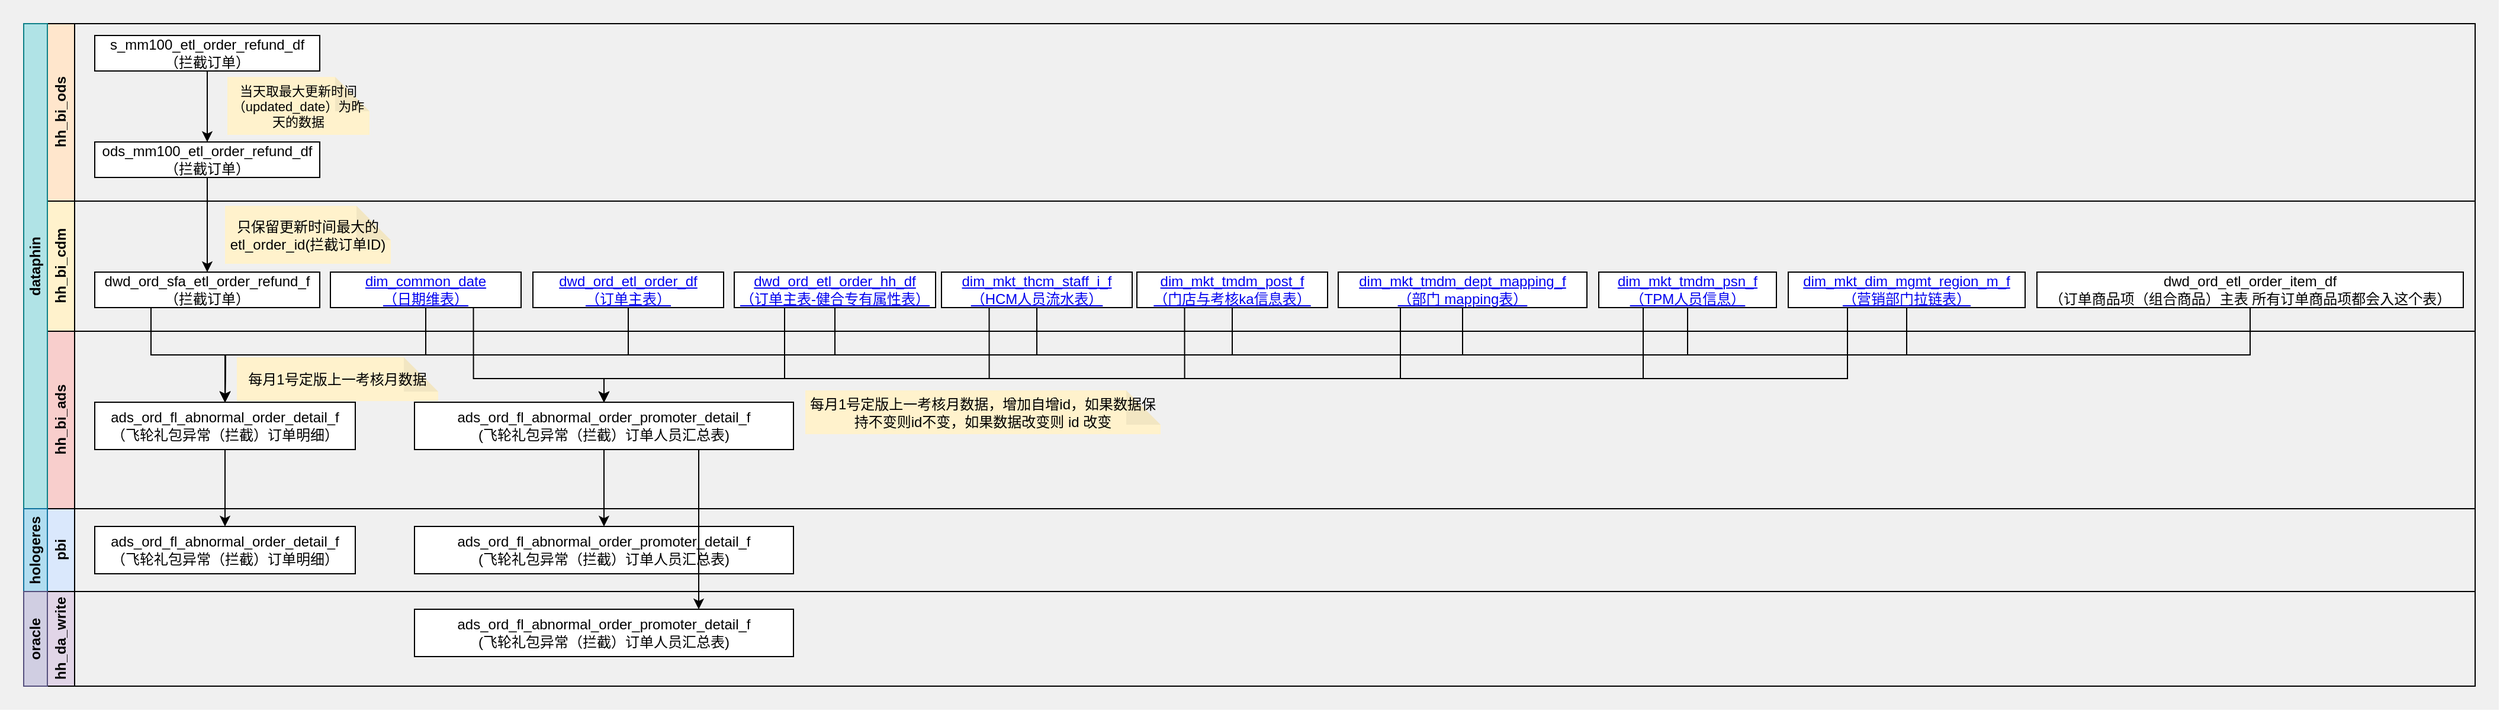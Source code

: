 <mxfile version="21.6.2" type="github">
  <diagram name="第 1 页" id="W7eOPhaJ4Ei6F-bufZJW">
    <mxGraphModel dx="934" dy="506" grid="1" gridSize="10" guides="1" tooltips="1" connect="1" arrows="1" fold="1" page="1" pageScale="1" pageWidth="827" pageHeight="1169" math="0" shadow="0">
      <root>
        <mxCell id="0" />
        <mxCell id="1" parent="0" />
        <mxCell id="lXMl_YHLxqOZ7pYVYOxI-110" value="" style="rounded=0;whiteSpace=wrap;html=1;fillColor=#F0F0F0;strokeColor=none;" vertex="1" parent="1">
          <mxGeometry x="40" y="70" width="2110" height="600" as="geometry" />
        </mxCell>
        <mxCell id="lXMl_YHLxqOZ7pYVYOxI-1" value="hh_bi_ods" style="swimlane;horizontal=0;whiteSpace=wrap;html=1;startSize=23;collapsible=0;fillColor=#ffe6cc;strokeColor=default;" vertex="1" parent="1">
          <mxGeometry x="80" y="90" width="2050" height="150" as="geometry" />
        </mxCell>
        <mxCell id="lXMl_YHLxqOZ7pYVYOxI-6" style="edgeStyle=orthogonalEdgeStyle;rounded=0;orthogonalLoop=1;jettySize=auto;html=1;exitX=0.5;exitY=1;exitDx=0;exitDy=0;entryX=0.5;entryY=0;entryDx=0;entryDy=0;" edge="1" parent="lXMl_YHLxqOZ7pYVYOxI-1" source="lXMl_YHLxqOZ7pYVYOxI-2" target="lXMl_YHLxqOZ7pYVYOxI-5">
          <mxGeometry relative="1" as="geometry" />
        </mxCell>
        <mxCell id="lXMl_YHLxqOZ7pYVYOxI-2" value="s_mm100_etl_order_refund_df&lt;br&gt;（拦截订单）" style="rounded=0;whiteSpace=wrap;html=1;" vertex="1" parent="lXMl_YHLxqOZ7pYVYOxI-1">
          <mxGeometry x="40" y="10" width="190" height="30" as="geometry" />
        </mxCell>
        <mxCell id="lXMl_YHLxqOZ7pYVYOxI-5" value="ods_mm100_etl_order_refund_df&lt;br&gt;（拦截订单）" style="rounded=0;whiteSpace=wrap;html=1;" vertex="1" parent="lXMl_YHLxqOZ7pYVYOxI-1">
          <mxGeometry x="40" y="100" width="190" height="30" as="geometry" />
        </mxCell>
        <mxCell id="lXMl_YHLxqOZ7pYVYOxI-7" value="&lt;font style=&quot;font-size: 11px;&quot;&gt;当天取最大更新时间（updated_date）为昨天的数据&lt;/font&gt;" style="shape=note;whiteSpace=wrap;html=1;backgroundOutline=1;darkOpacity=0.05;noLabel=0;connectable=1;snapToPoint=0;portConstraintRotation=0;allowArrows=1;collapsible=0;recursiveResize=1;expand=1;editable=1;movable=1;resizable=1;rotatable=1;deletable=1;locked=0;treeFolding=0;treeMoving=0;enumerate=0;comic=0;perimeter=rectanglePerimeter;fillOpacity=100;strokeOpacity=100;overflow=visible;fillColor=#fff2cc;strokeColor=none;size=29;fontSize=9;" vertex="1" parent="lXMl_YHLxqOZ7pYVYOxI-1">
          <mxGeometry x="152" y="45" width="120" height="49" as="geometry" />
        </mxCell>
        <mxCell id="lXMl_YHLxqOZ7pYVYOxI-9" value="hh_bi_cdm" style="swimlane;horizontal=0;whiteSpace=wrap;html=1;startSize=23;collapsible=0;fillColor=#fff2cc;strokeColor=default;" vertex="1" parent="1">
          <mxGeometry x="80" y="240" width="2050" height="110" as="geometry" />
        </mxCell>
        <mxCell id="lXMl_YHLxqOZ7pYVYOxI-11" value="dwd_ord_sfa_etl_order_refund_f&lt;br&gt;（拦截订单）" style="rounded=0;whiteSpace=wrap;html=1;" vertex="1" parent="lXMl_YHLxqOZ7pYVYOxI-9">
          <mxGeometry x="40" y="60" width="190" height="30" as="geometry" />
        </mxCell>
        <mxCell id="lXMl_YHLxqOZ7pYVYOxI-15" value="只保留更新时间最大的etl_order_id(拦截订单ID)" style="shape=note;whiteSpace=wrap;html=1;backgroundOutline=1;darkOpacity=0.05;noLabel=0;connectable=1;snapToPoint=0;portConstraintRotation=0;allowArrows=1;collapsible=0;recursiveResize=1;expand=1;editable=1;movable=1;resizable=1;rotatable=1;deletable=1;locked=0;treeFolding=0;treeMoving=0;enumerate=0;comic=0;perimeter=rectanglePerimeter;fillOpacity=100;strokeOpacity=100;overflow=visible;fillColor=#fff2cc;strokeColor=none;size=29;" vertex="1" parent="lXMl_YHLxqOZ7pYVYOxI-9">
          <mxGeometry x="150" y="4" width="140" height="49" as="geometry" />
        </mxCell>
        <mxCell id="lXMl_YHLxqOZ7pYVYOxI-55" style="edgeStyle=orthogonalEdgeStyle;rounded=0;orthogonalLoop=1;jettySize=auto;html=1;exitX=0.5;exitY=1;exitDx=0;exitDy=0;" edge="1" parent="lXMl_YHLxqOZ7pYVYOxI-9" source="lXMl_YHLxqOZ7pYVYOxI-19">
          <mxGeometry relative="1" as="geometry">
            <mxPoint x="150.0" y="170" as="targetPoint" />
          </mxGeometry>
        </mxCell>
        <mxCell id="lXMl_YHLxqOZ7pYVYOxI-19" value="&lt;a name=&quot;OLE_LINK1&quot;&gt;dim_common_date&lt;br&gt;（日期维表）&lt;br&gt;&lt;/a&gt;" style="rounded=0;whiteSpace=wrap;html=1;" vertex="1" parent="lXMl_YHLxqOZ7pYVYOxI-9">
          <mxGeometry x="239" y="60" width="161" height="30" as="geometry" />
        </mxCell>
        <mxCell id="lXMl_YHLxqOZ7pYVYOxI-56" style="edgeStyle=orthogonalEdgeStyle;rounded=0;orthogonalLoop=1;jettySize=auto;html=1;exitX=0.5;exitY=1;exitDx=0;exitDy=0;" edge="1" parent="lXMl_YHLxqOZ7pYVYOxI-9" source="lXMl_YHLxqOZ7pYVYOxI-24">
          <mxGeometry relative="1" as="geometry">
            <mxPoint x="150.0" y="170" as="targetPoint" />
          </mxGeometry>
        </mxCell>
        <mxCell id="lXMl_YHLxqOZ7pYVYOxI-24" value="&lt;a name=&quot;OLE_LINK1&quot;&gt;dwd_ord_etl_order_df&lt;br&gt;（订单主表）&lt;br&gt;&lt;/a&gt;" style="rounded=0;whiteSpace=wrap;html=1;" vertex="1" parent="lXMl_YHLxqOZ7pYVYOxI-9">
          <mxGeometry x="410" y="60" width="161" height="30" as="geometry" />
        </mxCell>
        <mxCell id="lXMl_YHLxqOZ7pYVYOxI-25" value="&lt;a name=&quot;OLE_LINK1&quot;&gt;dwd_ord_etl_order_hh_df&lt;br&gt;（订单主表-健合专有属性表）&lt;br&gt;&lt;/a&gt;" style="rounded=0;whiteSpace=wrap;html=1;" vertex="1" parent="lXMl_YHLxqOZ7pYVYOxI-9">
          <mxGeometry x="580" y="60" width="170" height="30" as="geometry" />
        </mxCell>
        <mxCell id="lXMl_YHLxqOZ7pYVYOxI-26" value="&lt;a name=&quot;OLE_LINK1&quot;&gt;dim_mkt_thcm_staff_i_f&lt;br&gt;（HCM人员流水表）&lt;br&gt;&lt;/a&gt;" style="rounded=0;whiteSpace=wrap;html=1;" vertex="1" parent="lXMl_YHLxqOZ7pYVYOxI-9">
          <mxGeometry x="755" y="60" width="161" height="30" as="geometry" />
        </mxCell>
        <mxCell id="lXMl_YHLxqOZ7pYVYOxI-27" value="&lt;a name=&quot;OLE_LINK1&quot;&gt;dim_mkt_tmdm_post_f&lt;br&gt;（门店与考核ka信息表）&lt;br&gt;&lt;/a&gt;" style="rounded=0;whiteSpace=wrap;html=1;" vertex="1" parent="lXMl_YHLxqOZ7pYVYOxI-9">
          <mxGeometry x="920" y="60" width="161" height="30" as="geometry" />
        </mxCell>
        <mxCell id="lXMl_YHLxqOZ7pYVYOxI-28" value="&lt;a name=&quot;OLE_LINK1&quot;&gt;dim_mkt_tmdm_dept_mapping_f&lt;br&gt;（部门 mapping表）&lt;br&gt;&lt;/a&gt;" style="rounded=0;whiteSpace=wrap;html=1;" vertex="1" parent="lXMl_YHLxqOZ7pYVYOxI-9">
          <mxGeometry x="1090" y="60" width="210" height="30" as="geometry" />
        </mxCell>
        <mxCell id="lXMl_YHLxqOZ7pYVYOxI-29" value="&lt;a name=&quot;OLE_LINK1&quot;&gt;dim_mkt_tmdm_psn_f&lt;br&gt;（TPM人员信息）&lt;br&gt;&lt;/a&gt;" style="rounded=0;whiteSpace=wrap;html=1;" vertex="1" parent="lXMl_YHLxqOZ7pYVYOxI-9">
          <mxGeometry x="1310" y="60" width="150" height="30" as="geometry" />
        </mxCell>
        <mxCell id="lXMl_YHLxqOZ7pYVYOxI-30" value="&lt;a name=&quot;OLE_LINK1&quot;&gt;dim_mkt_dim_mgmt_region_m_f&lt;br&gt;（营销部门拉链表）&lt;br&gt;&lt;/a&gt;" style="rounded=0;whiteSpace=wrap;html=1;" vertex="1" parent="lXMl_YHLxqOZ7pYVYOxI-9">
          <mxGeometry x="1470" y="60" width="200" height="30" as="geometry" />
        </mxCell>
        <mxCell id="lXMl_YHLxqOZ7pYVYOxI-14" style="edgeStyle=orthogonalEdgeStyle;rounded=0;orthogonalLoop=1;jettySize=auto;html=1;exitX=0.5;exitY=1;exitDx=0;exitDy=0;entryX=0.5;entryY=0;entryDx=0;entryDy=0;" edge="1" parent="1" source="lXMl_YHLxqOZ7pYVYOxI-5" target="lXMl_YHLxqOZ7pYVYOxI-11">
          <mxGeometry relative="1" as="geometry" />
        </mxCell>
        <mxCell id="lXMl_YHLxqOZ7pYVYOxI-42" value="hh_bi_ads" style="swimlane;horizontal=0;whiteSpace=wrap;html=1;startSize=23;collapsible=0;fillColor=#f8cecc;strokeColor=default;" vertex="1" parent="1">
          <mxGeometry x="80" y="350" width="2050" height="150" as="geometry" />
        </mxCell>
        <mxCell id="lXMl_YHLxqOZ7pYVYOxI-53" value="ads_ord_fl_abnormal_order_detail_f&lt;br&gt;（飞轮礼包异常（拦截）订单明细）" style="rounded=0;whiteSpace=wrap;html=1;" vertex="1" parent="lXMl_YHLxqOZ7pYVYOxI-42">
          <mxGeometry x="40" y="60" width="220" height="40" as="geometry" />
        </mxCell>
        <mxCell id="lXMl_YHLxqOZ7pYVYOxI-73" value="每月1号定版上一考核月数据" style="shape=note;whiteSpace=wrap;html=1;backgroundOutline=1;darkOpacity=0.05;noLabel=0;connectable=1;snapToPoint=0;portConstraintRotation=0;allowArrows=1;collapsible=0;recursiveResize=1;expand=1;editable=1;movable=1;resizable=1;rotatable=1;deletable=1;locked=0;treeFolding=0;treeMoving=0;enumerate=0;comic=0;perimeter=rectanglePerimeter;fillOpacity=100;strokeOpacity=100;overflow=visible;fillColor=#fff2cc;strokeColor=none;size=29;" vertex="1" parent="lXMl_YHLxqOZ7pYVYOxI-42">
          <mxGeometry x="160" y="22" width="170" height="37" as="geometry" />
        </mxCell>
        <mxCell id="lXMl_YHLxqOZ7pYVYOxI-76" value="ads_ord_fl_abnormal_order_promoter_detail_f&lt;br&gt;(飞轮礼包异常（拦截）订单人员汇总表)" style="rounded=0;whiteSpace=wrap;html=1;" vertex="1" parent="lXMl_YHLxqOZ7pYVYOxI-42">
          <mxGeometry x="310" y="60" width="320" height="40" as="geometry" />
        </mxCell>
        <mxCell id="lXMl_YHLxqOZ7pYVYOxI-77" value="每月1号定版上一考核月数据，增加自增id，如果数据保持不变则id不变，如果数据改变则 id 改变" style="shape=note;whiteSpace=wrap;html=1;backgroundOutline=1;darkOpacity=0.05;noLabel=0;connectable=1;snapToPoint=0;portConstraintRotation=0;allowArrows=1;collapsible=0;recursiveResize=1;expand=1;editable=1;movable=1;resizable=1;rotatable=1;deletable=1;locked=0;treeFolding=0;treeMoving=0;enumerate=0;comic=0;perimeter=rectanglePerimeter;fillOpacity=100;strokeOpacity=100;overflow=visible;fillColor=#fff2cc;strokeColor=none;size=29;" vertex="1" parent="lXMl_YHLxqOZ7pYVYOxI-42">
          <mxGeometry x="640" y="50" width="300" height="37" as="geometry" />
        </mxCell>
        <mxCell id="lXMl_YHLxqOZ7pYVYOxI-54" style="edgeStyle=orthogonalEdgeStyle;rounded=0;orthogonalLoop=1;jettySize=auto;html=1;exitX=0.25;exitY=1;exitDx=0;exitDy=0;entryX=0.5;entryY=0;entryDx=0;entryDy=0;" edge="1" parent="1" source="lXMl_YHLxqOZ7pYVYOxI-11" target="lXMl_YHLxqOZ7pYVYOxI-53">
          <mxGeometry relative="1" as="geometry" />
        </mxCell>
        <mxCell id="lXMl_YHLxqOZ7pYVYOxI-57" style="edgeStyle=orthogonalEdgeStyle;rounded=0;orthogonalLoop=1;jettySize=auto;html=1;exitX=0.5;exitY=1;exitDx=0;exitDy=0;entryX=0.5;entryY=0;entryDx=0;entryDy=0;" edge="1" parent="1" source="lXMl_YHLxqOZ7pYVYOxI-25" target="lXMl_YHLxqOZ7pYVYOxI-53">
          <mxGeometry relative="1" as="geometry" />
        </mxCell>
        <mxCell id="lXMl_YHLxqOZ7pYVYOxI-58" style="edgeStyle=orthogonalEdgeStyle;rounded=0;orthogonalLoop=1;jettySize=auto;html=1;exitX=0.5;exitY=1;exitDx=0;exitDy=0;entryX=0.5;entryY=0;entryDx=0;entryDy=0;" edge="1" parent="1" source="lXMl_YHLxqOZ7pYVYOxI-26" target="lXMl_YHLxqOZ7pYVYOxI-53">
          <mxGeometry relative="1" as="geometry" />
        </mxCell>
        <mxCell id="lXMl_YHLxqOZ7pYVYOxI-59" style="edgeStyle=orthogonalEdgeStyle;rounded=0;orthogonalLoop=1;jettySize=auto;html=1;exitX=0.5;exitY=1;exitDx=0;exitDy=0;entryX=0.5;entryY=0;entryDx=0;entryDy=0;" edge="1" parent="1" source="lXMl_YHLxqOZ7pYVYOxI-27" target="lXMl_YHLxqOZ7pYVYOxI-53">
          <mxGeometry relative="1" as="geometry" />
        </mxCell>
        <mxCell id="lXMl_YHLxqOZ7pYVYOxI-60" style="edgeStyle=orthogonalEdgeStyle;rounded=0;orthogonalLoop=1;jettySize=auto;html=1;exitX=0.5;exitY=1;exitDx=0;exitDy=0;" edge="1" parent="1" source="lXMl_YHLxqOZ7pYVYOxI-28" target="lXMl_YHLxqOZ7pYVYOxI-53">
          <mxGeometry relative="1" as="geometry" />
        </mxCell>
        <mxCell id="lXMl_YHLxqOZ7pYVYOxI-61" style="edgeStyle=orthogonalEdgeStyle;rounded=0;orthogonalLoop=1;jettySize=auto;html=1;exitX=0.5;exitY=1;exitDx=0;exitDy=0;entryX=0.5;entryY=0;entryDx=0;entryDy=0;" edge="1" parent="1" source="lXMl_YHLxqOZ7pYVYOxI-29" target="lXMl_YHLxqOZ7pYVYOxI-53">
          <mxGeometry relative="1" as="geometry" />
        </mxCell>
        <mxCell id="lXMl_YHLxqOZ7pYVYOxI-63" style="edgeStyle=orthogonalEdgeStyle;rounded=0;orthogonalLoop=1;jettySize=auto;html=1;exitX=0.5;exitY=1;exitDx=0;exitDy=0;entryX=0.5;entryY=0;entryDx=0;entryDy=0;" edge="1" parent="1" source="lXMl_YHLxqOZ7pYVYOxI-30" target="lXMl_YHLxqOZ7pYVYOxI-53">
          <mxGeometry relative="1" as="geometry" />
        </mxCell>
        <mxCell id="lXMl_YHLxqOZ7pYVYOxI-65" style="edgeStyle=orthogonalEdgeStyle;rounded=0;orthogonalLoop=1;jettySize=auto;html=1;exitX=0.5;exitY=1;exitDx=0;exitDy=0;entryX=0.5;entryY=0;entryDx=0;entryDy=0;" edge="1" parent="1" source="lXMl_YHLxqOZ7pYVYOxI-64" target="lXMl_YHLxqOZ7pYVYOxI-53">
          <mxGeometry relative="1" as="geometry" />
        </mxCell>
        <mxCell id="lXMl_YHLxqOZ7pYVYOxI-64" value="dwd_ord_etl_order_item_df&lt;br&gt;（订单商品项（组合商品）主表 所有订单商品项都会入这个表）" style="rounded=0;whiteSpace=wrap;html=1;" vertex="1" parent="1">
          <mxGeometry x="1760" y="300" width="360" height="30" as="geometry" />
        </mxCell>
        <mxCell id="lXMl_YHLxqOZ7pYVYOxI-78" style="edgeStyle=orthogonalEdgeStyle;rounded=0;orthogonalLoop=1;jettySize=auto;html=1;exitX=0.75;exitY=1;exitDx=0;exitDy=0;entryX=0.5;entryY=0;entryDx=0;entryDy=0;" edge="1" parent="1" source="lXMl_YHLxqOZ7pYVYOxI-19" target="lXMl_YHLxqOZ7pYVYOxI-76">
          <mxGeometry relative="1" as="geometry">
            <Array as="points">
              <mxPoint x="440" y="390" />
              <mxPoint x="550" y="390" />
            </Array>
          </mxGeometry>
        </mxCell>
        <mxCell id="lXMl_YHLxqOZ7pYVYOxI-80" style="edgeStyle=orthogonalEdgeStyle;rounded=0;orthogonalLoop=1;jettySize=auto;html=1;exitX=0.25;exitY=1;exitDx=0;exitDy=0;entryX=0.5;entryY=0;entryDx=0;entryDy=0;" edge="1" parent="1" source="lXMl_YHLxqOZ7pYVYOxI-25" target="lXMl_YHLxqOZ7pYVYOxI-76">
          <mxGeometry relative="1" as="geometry">
            <Array as="points">
              <mxPoint x="703" y="390" />
              <mxPoint x="550" y="390" />
            </Array>
          </mxGeometry>
        </mxCell>
        <mxCell id="lXMl_YHLxqOZ7pYVYOxI-81" style="edgeStyle=orthogonalEdgeStyle;rounded=0;orthogonalLoop=1;jettySize=auto;html=1;exitX=0.25;exitY=1;exitDx=0;exitDy=0;entryX=0.5;entryY=0;entryDx=0;entryDy=0;" edge="1" parent="1" source="lXMl_YHLxqOZ7pYVYOxI-26" target="lXMl_YHLxqOZ7pYVYOxI-76">
          <mxGeometry relative="1" as="geometry">
            <Array as="points">
              <mxPoint x="875" y="390" />
              <mxPoint x="550" y="390" />
            </Array>
          </mxGeometry>
        </mxCell>
        <mxCell id="lXMl_YHLxqOZ7pYVYOxI-83" style="edgeStyle=orthogonalEdgeStyle;rounded=0;orthogonalLoop=1;jettySize=auto;html=1;exitX=0.25;exitY=1;exitDx=0;exitDy=0;entryX=0.5;entryY=0;entryDx=0;entryDy=0;" edge="1" parent="1" source="lXMl_YHLxqOZ7pYVYOxI-28" target="lXMl_YHLxqOZ7pYVYOxI-76">
          <mxGeometry relative="1" as="geometry">
            <Array as="points">
              <mxPoint x="1223" y="390" />
              <mxPoint x="550" y="390" />
            </Array>
          </mxGeometry>
        </mxCell>
        <mxCell id="lXMl_YHLxqOZ7pYVYOxI-84" style="edgeStyle=orthogonalEdgeStyle;rounded=0;orthogonalLoop=1;jettySize=auto;html=1;exitX=0.25;exitY=1;exitDx=0;exitDy=0;entryX=0.5;entryY=0;entryDx=0;entryDy=0;" edge="1" parent="1" source="lXMl_YHLxqOZ7pYVYOxI-29" target="lXMl_YHLxqOZ7pYVYOxI-76">
          <mxGeometry relative="1" as="geometry">
            <Array as="points">
              <mxPoint x="1428" y="390" />
              <mxPoint x="550" y="390" />
            </Array>
          </mxGeometry>
        </mxCell>
        <mxCell id="lXMl_YHLxqOZ7pYVYOxI-85" style="edgeStyle=orthogonalEdgeStyle;rounded=0;orthogonalLoop=1;jettySize=auto;html=1;exitX=0.25;exitY=1;exitDx=0;exitDy=0;entryX=0.5;entryY=0;entryDx=0;entryDy=0;" edge="1" parent="1" source="lXMl_YHLxqOZ7pYVYOxI-27" target="lXMl_YHLxqOZ7pYVYOxI-76">
          <mxGeometry relative="1" as="geometry">
            <Array as="points">
              <mxPoint x="1040" y="390" />
              <mxPoint x="550" y="390" />
            </Array>
          </mxGeometry>
        </mxCell>
        <mxCell id="lXMl_YHLxqOZ7pYVYOxI-86" style="edgeStyle=orthogonalEdgeStyle;rounded=0;orthogonalLoop=1;jettySize=auto;html=1;exitX=0.25;exitY=1;exitDx=0;exitDy=0;entryX=0.5;entryY=0;entryDx=0;entryDy=0;" edge="1" parent="1" source="lXMl_YHLxqOZ7pYVYOxI-30" target="lXMl_YHLxqOZ7pYVYOxI-76">
          <mxGeometry relative="1" as="geometry">
            <Array as="points">
              <mxPoint x="1600" y="390" />
              <mxPoint x="550" y="390" />
            </Array>
          </mxGeometry>
        </mxCell>
        <mxCell id="lXMl_YHLxqOZ7pYVYOxI-89" value="pbi" style="swimlane;horizontal=0;whiteSpace=wrap;html=1;startSize=23;collapsible=0;fillColor=#dae8fc;strokeColor=default;" vertex="1" parent="1">
          <mxGeometry x="80" y="500" width="2050" height="70" as="geometry" />
        </mxCell>
        <mxCell id="lXMl_YHLxqOZ7pYVYOxI-100" value="ads_ord_fl_abnormal_order_detail_f&lt;br&gt;（飞轮礼包异常（拦截）订单明细）" style="rounded=0;whiteSpace=wrap;html=1;" vertex="1" parent="lXMl_YHLxqOZ7pYVYOxI-89">
          <mxGeometry x="40" y="15" width="220" height="40" as="geometry" />
        </mxCell>
        <mxCell id="lXMl_YHLxqOZ7pYVYOxI-101" value="ads_ord_fl_abnormal_order_promoter_detail_f&lt;br&gt;(飞轮礼包异常（拦截）订单人员汇总表)" style="rounded=0;whiteSpace=wrap;html=1;" vertex="1" parent="lXMl_YHLxqOZ7pYVYOxI-89">
          <mxGeometry x="310" y="15" width="320" height="40" as="geometry" />
        </mxCell>
        <mxCell id="lXMl_YHLxqOZ7pYVYOxI-97" value="dataphin" style="rounded=0;whiteSpace=wrap;html=1;horizontal=0;fontStyle=1;fillColor=#b0e3e6;strokeColor=#0e8088;" vertex="1" parent="1">
          <mxGeometry x="60" y="90" width="20" height="410" as="geometry" />
        </mxCell>
        <mxCell id="lXMl_YHLxqOZ7pYVYOxI-99" value="hologeres" style="rounded=0;whiteSpace=wrap;html=1;horizontal=0;fontStyle=1;fillColor=#b1ddf0;strokeColor=#10739e;" vertex="1" parent="1">
          <mxGeometry x="60" y="500" width="20" height="70" as="geometry" />
        </mxCell>
        <mxCell id="lXMl_YHLxqOZ7pYVYOxI-102" style="edgeStyle=orthogonalEdgeStyle;rounded=0;orthogonalLoop=1;jettySize=auto;html=1;exitX=0.5;exitY=1;exitDx=0;exitDy=0;entryX=0.5;entryY=0;entryDx=0;entryDy=0;" edge="1" parent="1" source="lXMl_YHLxqOZ7pYVYOxI-53" target="lXMl_YHLxqOZ7pYVYOxI-100">
          <mxGeometry relative="1" as="geometry" />
        </mxCell>
        <mxCell id="lXMl_YHLxqOZ7pYVYOxI-103" style="edgeStyle=orthogonalEdgeStyle;rounded=0;orthogonalLoop=1;jettySize=auto;html=1;exitX=0.5;exitY=1;exitDx=0;exitDy=0;entryX=0.5;entryY=0;entryDx=0;entryDy=0;" edge="1" parent="1" source="lXMl_YHLxqOZ7pYVYOxI-76" target="lXMl_YHLxqOZ7pYVYOxI-101">
          <mxGeometry relative="1" as="geometry" />
        </mxCell>
        <mxCell id="lXMl_YHLxqOZ7pYVYOxI-104" value="hh_da_write" style="swimlane;horizontal=0;whiteSpace=wrap;html=1;startSize=23;collapsible=0;fillColor=#e1d5e7;strokeColor=default;" vertex="1" parent="1">
          <mxGeometry x="80" y="570" width="2050" height="80" as="geometry" />
        </mxCell>
        <mxCell id="lXMl_YHLxqOZ7pYVYOxI-106" value="ads_ord_fl_abnormal_order_promoter_detail_f&lt;br&gt;(飞轮礼包异常（拦截）订单人员汇总表)" style="rounded=0;whiteSpace=wrap;html=1;" vertex="1" parent="lXMl_YHLxqOZ7pYVYOxI-104">
          <mxGeometry x="310" y="15" width="320" height="40" as="geometry" />
        </mxCell>
        <mxCell id="lXMl_YHLxqOZ7pYVYOxI-107" value="oracle" style="rounded=0;whiteSpace=wrap;html=1;horizontal=0;fontStyle=1;fillColor=#d0cee2;strokeColor=#56517e;" vertex="1" parent="1">
          <mxGeometry x="60" y="570" width="20" height="80" as="geometry" />
        </mxCell>
        <mxCell id="lXMl_YHLxqOZ7pYVYOxI-108" style="edgeStyle=orthogonalEdgeStyle;rounded=0;orthogonalLoop=1;jettySize=auto;html=1;exitX=0.75;exitY=1;exitDx=0;exitDy=0;entryX=0.75;entryY=0;entryDx=0;entryDy=0;" edge="1" parent="1" source="lXMl_YHLxqOZ7pYVYOxI-76" target="lXMl_YHLxqOZ7pYVYOxI-106">
          <mxGeometry relative="1" as="geometry" />
        </mxCell>
      </root>
    </mxGraphModel>
  </diagram>
</mxfile>

